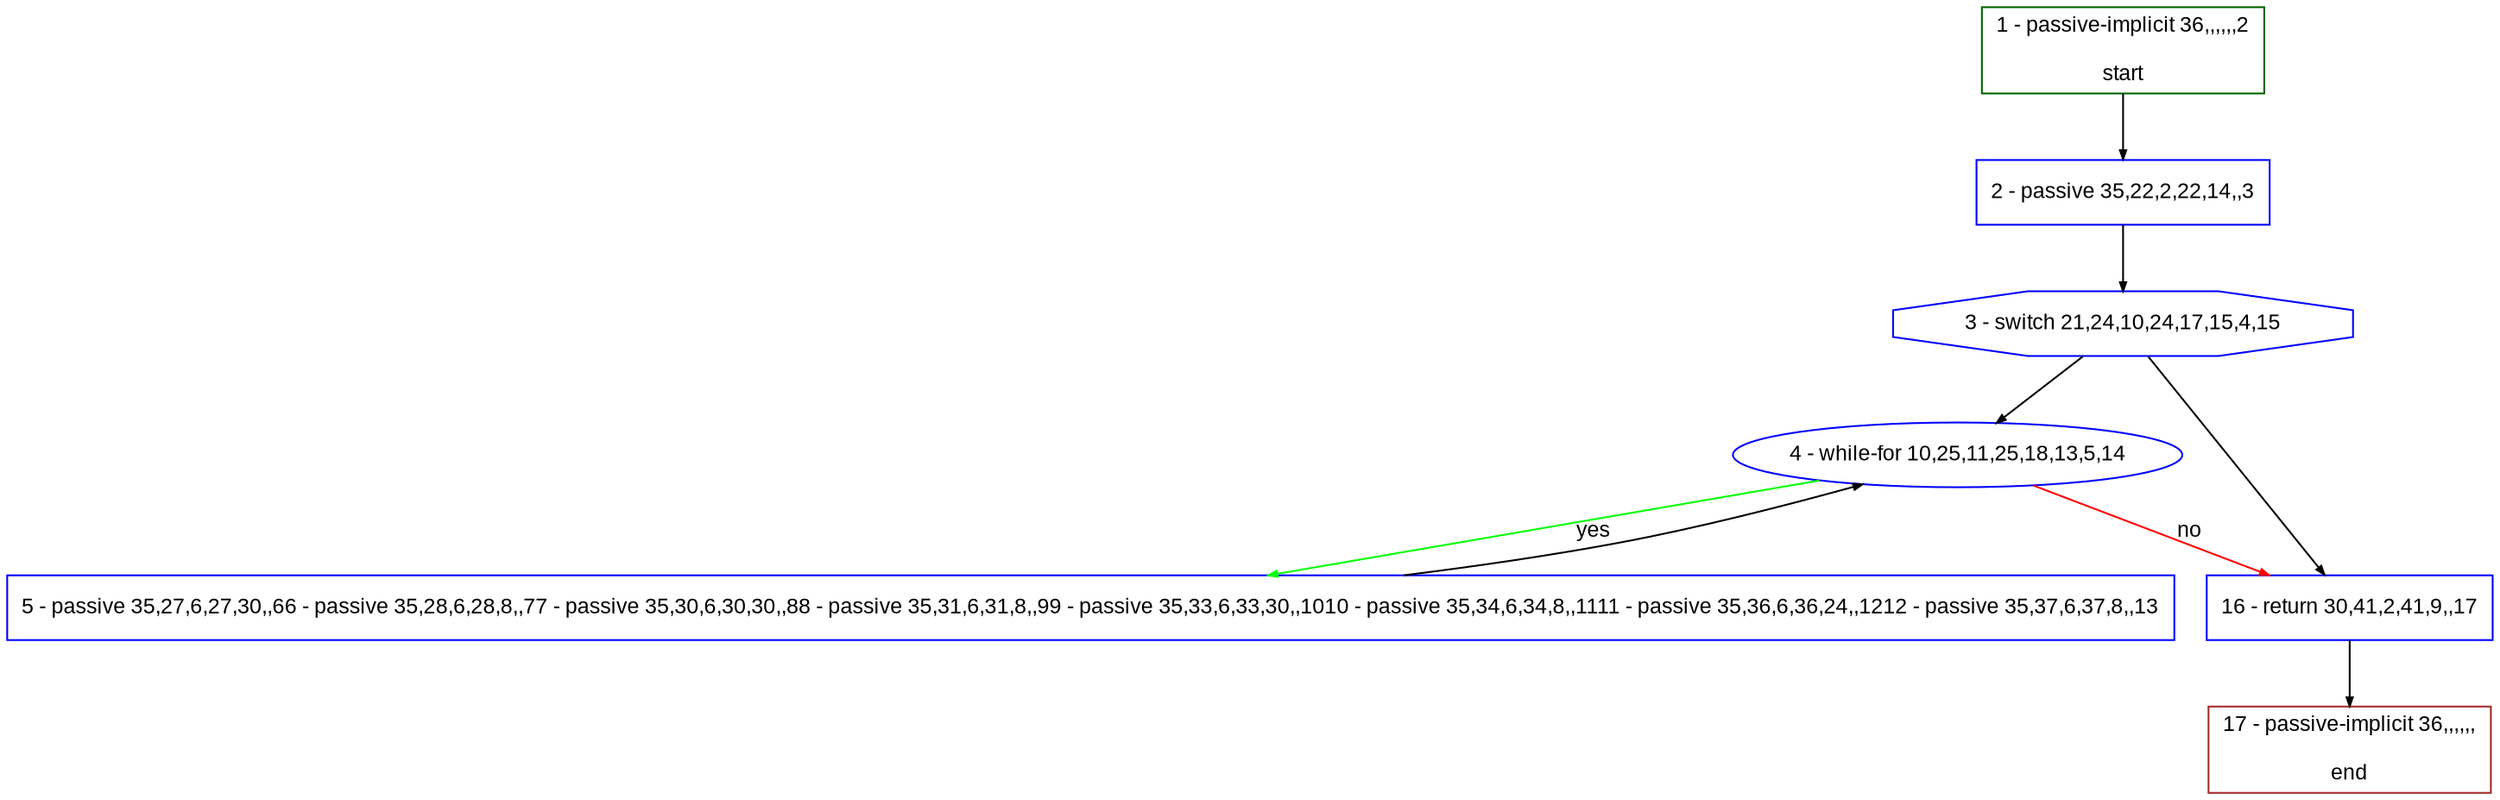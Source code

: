 digraph "" {
  graph [bgcolor="white", fillcolor="#FFFFCC", pack="true", packmode="clust", fontname="Arial", label="", fontsize="12", compound="true", style="rounded,filled"];
  node [node_initialized="no", fillcolor="white", fontname="Arial", label="", color="grey", fontsize="12", fixedsize="false", compound="true", shape="rectangle", style="filled"];
  edge [arrowtail="none", lhead="", fontcolor="black", fontname="Arial", label="", color="black", fontsize="12", arrowhead="normal", arrowsize="0.5", compound="true", ltail="", dir="forward"];
  __N1 [fillcolor="#ffffff", label="2 - passive 35,22,2,22,14,,3", color="#0000ff", shape="box", style="filled"];
  __N2 [fillcolor="#ffffff", label="1 - passive-implicit 36,,,,,,2\n\nstart", color="#006400", shape="box", style="filled"];
  __N3 [fillcolor="#ffffff", label="3 - switch 21,24,10,24,17,15,4,15", color="#0000ff", shape="octagon", style="filled"];
  __N4 [fillcolor="#ffffff", label="4 - while-for 10,25,11,25,18,13,5,14", color="#0000ff", shape="oval", style="filled"];
  __N5 [fillcolor="#ffffff", label="16 - return 30,41,2,41,9,,17", color="#0000ff", shape="box", style="filled"];
  __N6 [fillcolor="#ffffff", label="5 - passive 35,27,6,27,30,,66 - passive 35,28,6,28,8,,77 - passive 35,30,6,30,30,,88 - passive 35,31,6,31,8,,99 - passive 35,33,6,33,30,,1010 - passive 35,34,6,34,8,,1111 - passive 35,36,6,36,24,,1212 - passive 35,37,6,37,8,,13", color="#0000ff", shape="box", style="filled"];
  __N7 [fillcolor="#ffffff", label="17 - passive-implicit 36,,,,,,\n\nend", color="#a52a2a", shape="box", style="filled"];
  __N2 -> __N1 [arrowtail="none", color="#000000", label="", arrowhead="normal", dir="forward"];
  __N1 -> __N3 [arrowtail="none", color="#000000", label="", arrowhead="normal", dir="forward"];
  __N3 -> __N4 [arrowtail="none", color="#000000", label="", arrowhead="normal", dir="forward"];
  __N3 -> __N5 [arrowtail="none", color="#000000", label="", arrowhead="normal", dir="forward"];
  __N4 -> __N6 [arrowtail="none", color="#00ff00", label="yes", arrowhead="normal", dir="forward"];
  __N6 -> __N4 [arrowtail="none", color="#000000", label="", arrowhead="normal", dir="forward"];
  __N4 -> __N5 [arrowtail="none", color="#ff0000", label="no", arrowhead="normal", dir="forward"];
  __N5 -> __N7 [arrowtail="none", color="#000000", label="", arrowhead="normal", dir="forward"];
}
